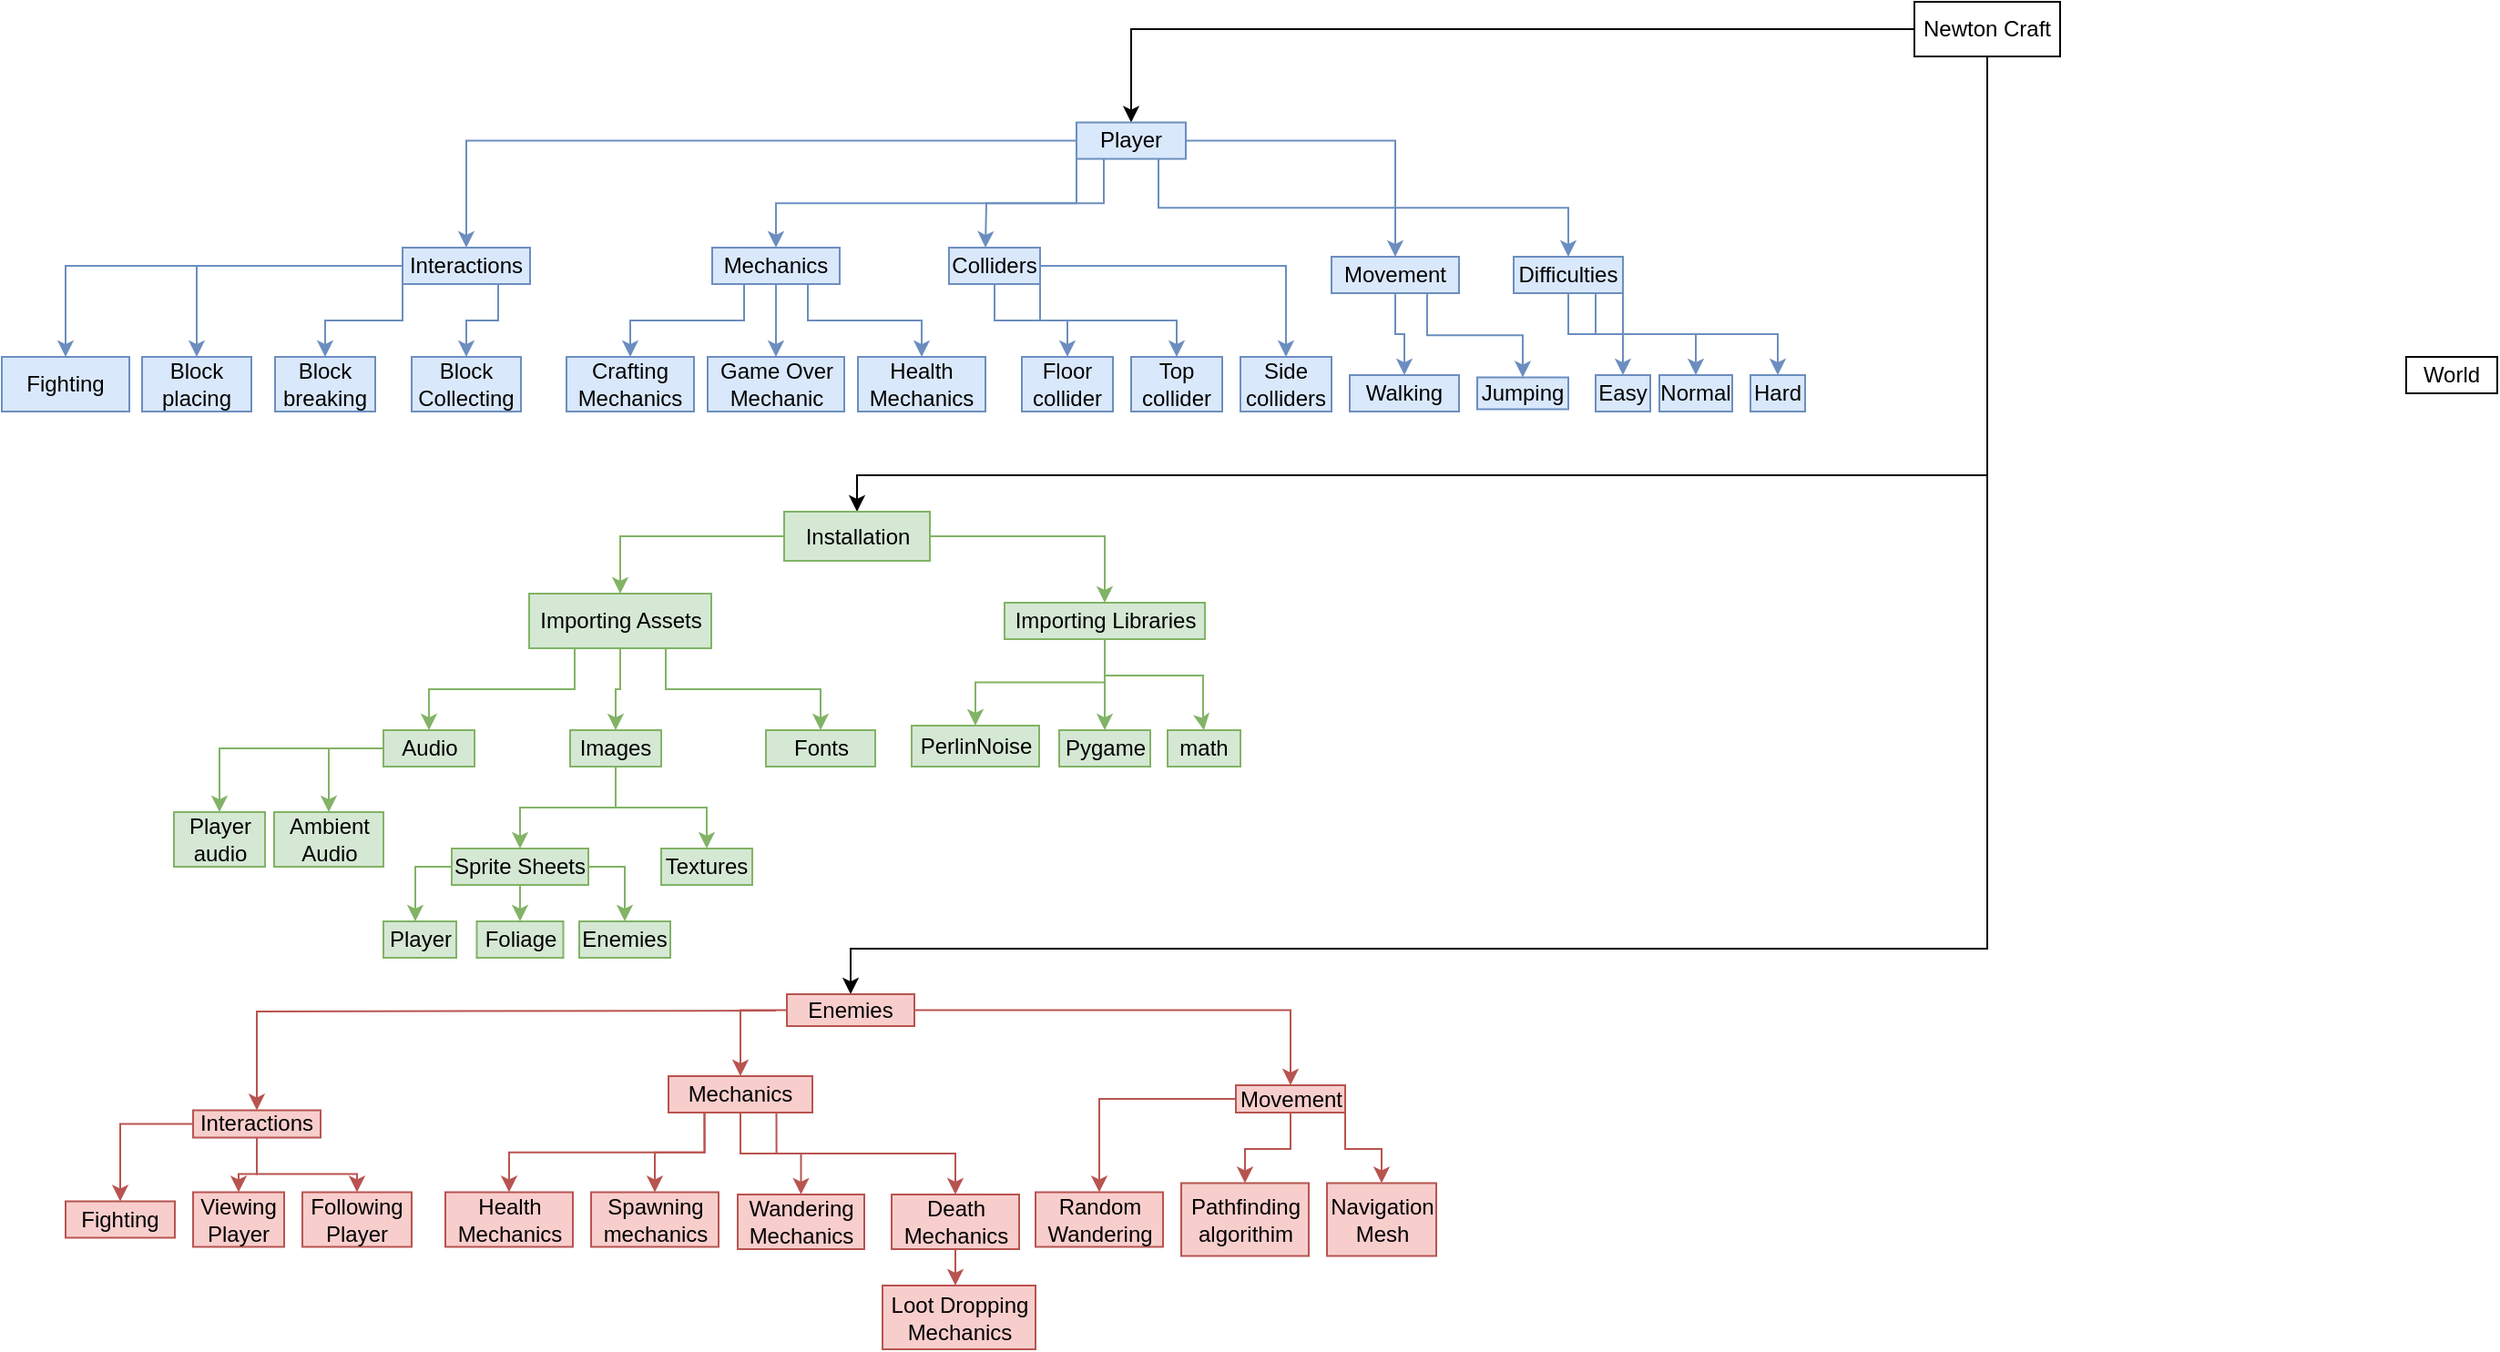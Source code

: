 <mxfile version="28.2.5">
  <diagram name="Page-1" id="I47E2zV6DNAUe3XzawRt">
    <mxGraphModel dx="1182" dy="655" grid="1" gridSize="10" guides="1" tooltips="1" connect="1" arrows="1" fold="1" page="1" pageScale="1" pageWidth="827" pageHeight="1169" math="0" shadow="0">
      <root>
        <mxCell id="0" />
        <mxCell id="1" parent="0" />
        <mxCell id="DdEJo0VTdAFbVvS8QbhD-1" style="edgeStyle=orthogonalEdgeStyle;rounded=0;orthogonalLoop=1;jettySize=auto;html=1;entryX=0.5;entryY=0;entryDx=0;entryDy=0;" edge="1" parent="1" source="DdEJo0VTdAFbVvS8QbhD-6" target="DdEJo0VTdAFbVvS8QbhD-11">
          <mxGeometry relative="1" as="geometry">
            <mxPoint x="1010" y="110" as="targetPoint" />
          </mxGeometry>
        </mxCell>
        <mxCell id="DdEJo0VTdAFbVvS8QbhD-117" style="edgeStyle=orthogonalEdgeStyle;rounded=0;orthogonalLoop=1;jettySize=auto;html=1;entryX=0.5;entryY=0;entryDx=0;entryDy=0;" edge="1" parent="1" source="DdEJo0VTdAFbVvS8QbhD-6" target="DdEJo0VTdAFbVvS8QbhD-15">
          <mxGeometry relative="1" as="geometry">
            <Array as="points">
              <mxPoint x="1130" y="300" />
              <mxPoint x="510" y="300" />
            </Array>
          </mxGeometry>
        </mxCell>
        <mxCell id="DdEJo0VTdAFbVvS8QbhD-118" style="edgeStyle=orthogonalEdgeStyle;rounded=0;orthogonalLoop=1;jettySize=auto;html=1;exitX=0.5;exitY=1;exitDx=0;exitDy=0;entryX=0.5;entryY=0;entryDx=0;entryDy=0;" edge="1" parent="1" source="DdEJo0VTdAFbVvS8QbhD-6" target="DdEJo0VTdAFbVvS8QbhD-12">
          <mxGeometry relative="1" as="geometry">
            <Array as="points">
              <mxPoint x="1130" y="560" />
              <mxPoint x="506" y="560" />
            </Array>
          </mxGeometry>
        </mxCell>
        <mxCell id="DdEJo0VTdAFbVvS8QbhD-6" value="Newton Craft" style="rounded=0;whiteSpace=wrap;html=1;" vertex="1" parent="1">
          <mxGeometry x="1090" y="40" width="80" height="30" as="geometry" />
        </mxCell>
        <mxCell id="DdEJo0VTdAFbVvS8QbhD-7" value="" style="edgeStyle=orthogonalEdgeStyle;rounded=0;orthogonalLoop=1;jettySize=auto;html=1;fillColor=#dae8fc;strokeColor=#6c8ebf;" edge="1" parent="1" source="DdEJo0VTdAFbVvS8QbhD-11" target="DdEJo0VTdAFbVvS8QbhD-18">
          <mxGeometry relative="1" as="geometry" />
        </mxCell>
        <mxCell id="DdEJo0VTdAFbVvS8QbhD-8" style="edgeStyle=orthogonalEdgeStyle;rounded=0;orthogonalLoop=1;jettySize=auto;html=1;exitX=0.25;exitY=1;exitDx=0;exitDy=0;fillColor=#dae8fc;strokeColor=#6c8ebf;" edge="1" parent="1" source="DdEJo0VTdAFbVvS8QbhD-11">
          <mxGeometry relative="1" as="geometry">
            <mxPoint x="580" y="175" as="targetPoint" />
          </mxGeometry>
        </mxCell>
        <mxCell id="DdEJo0VTdAFbVvS8QbhD-9" style="edgeStyle=orthogonalEdgeStyle;rounded=0;orthogonalLoop=1;jettySize=auto;html=1;exitX=0.75;exitY=1;exitDx=0;exitDy=0;fillColor=#dae8fc;strokeColor=#6c8ebf;" edge="1" parent="1" source="DdEJo0VTdAFbVvS8QbhD-11" target="DdEJo0VTdAFbVvS8QbhD-26">
          <mxGeometry relative="1" as="geometry">
            <mxPoint x="940" y="180" as="targetPoint" />
          </mxGeometry>
        </mxCell>
        <mxCell id="DdEJo0VTdAFbVvS8QbhD-10" style="edgeStyle=orthogonalEdgeStyle;rounded=0;orthogonalLoop=1;jettySize=auto;html=1;fillColor=#dae8fc;strokeColor=#6c8ebf;" edge="1" parent="1" source="DdEJo0VTdAFbVvS8QbhD-11" target="DdEJo0VTdAFbVvS8QbhD-39">
          <mxGeometry relative="1" as="geometry">
            <mxPoint x="290.0" y="165" as="targetPoint" />
          </mxGeometry>
        </mxCell>
        <mxCell id="DdEJo0VTdAFbVvS8QbhD-11" value="Player" style="rounded=0;whiteSpace=wrap;html=1;fillColor=#dae8fc;strokeColor=#6c8ebf;" vertex="1" parent="1">
          <mxGeometry x="630" y="106.25" width="60" height="20" as="geometry" />
        </mxCell>
        <mxCell id="DdEJo0VTdAFbVvS8QbhD-82" style="edgeStyle=orthogonalEdgeStyle;rounded=0;orthogonalLoop=1;jettySize=auto;html=1;fillColor=#f8cecc;strokeColor=#b85450;" edge="1" parent="1" target="DdEJo0VTdAFbVvS8QbhD-83">
          <mxGeometry relative="1" as="geometry">
            <mxPoint x="395.0" y="635" as="targetPoint" />
            <mxPoint x="465" y="594" as="sourcePoint" />
          </mxGeometry>
        </mxCell>
        <mxCell id="DdEJo0VTdAFbVvS8QbhD-84" style="edgeStyle=orthogonalEdgeStyle;rounded=0;orthogonalLoop=1;jettySize=auto;html=1;exitX=0;exitY=0.5;exitDx=0;exitDy=0;fillColor=#f8cecc;strokeColor=#b85450;" edge="1" parent="1" source="DdEJo0VTdAFbVvS8QbhD-12" target="DdEJo0VTdAFbVvS8QbhD-85">
          <mxGeometry relative="1" as="geometry">
            <mxPoint x="506" y="645" as="targetPoint" />
          </mxGeometry>
        </mxCell>
        <mxCell id="DdEJo0VTdAFbVvS8QbhD-88" style="edgeStyle=orthogonalEdgeStyle;rounded=0;orthogonalLoop=1;jettySize=auto;html=1;exitX=1;exitY=0.5;exitDx=0;exitDy=0;fillColor=#f8cecc;strokeColor=#b85450;" edge="1" parent="1" source="DdEJo0VTdAFbVvS8QbhD-12" target="DdEJo0VTdAFbVvS8QbhD-89">
          <mxGeometry relative="1" as="geometry">
            <mxPoint x="535" y="635" as="targetPoint" />
          </mxGeometry>
        </mxCell>
        <mxCell id="DdEJo0VTdAFbVvS8QbhD-12" value="Enemies" style="whiteSpace=wrap;html=1;rounded=0;fillColor=#f8cecc;strokeColor=#b85450;" vertex="1" parent="1">
          <mxGeometry x="471" y="585" width="70" height="17.5" as="geometry" />
        </mxCell>
        <mxCell id="DdEJo0VTdAFbVvS8QbhD-13" value="World" style="whiteSpace=wrap;html=1;rounded=0;" vertex="1" parent="1">
          <mxGeometry x="1360" y="235" width="50" height="20" as="geometry" />
        </mxCell>
        <mxCell id="DdEJo0VTdAFbVvS8QbhD-52" style="edgeStyle=orthogonalEdgeStyle;rounded=0;orthogonalLoop=1;jettySize=auto;html=1;fillColor=#d5e8d4;strokeColor=#82b366;" edge="1" parent="1" source="DdEJo0VTdAFbVvS8QbhD-15" target="DdEJo0VTdAFbVvS8QbhD-53">
          <mxGeometry relative="1" as="geometry">
            <mxPoint x="379.5" y="380" as="targetPoint" />
          </mxGeometry>
        </mxCell>
        <mxCell id="DdEJo0VTdAFbVvS8QbhD-74" style="edgeStyle=orthogonalEdgeStyle;rounded=0;orthogonalLoop=1;jettySize=auto;html=1;fillColor=#d5e8d4;strokeColor=#82b366;" edge="1" parent="1" source="DdEJo0VTdAFbVvS8QbhD-15" target="DdEJo0VTdAFbVvS8QbhD-75">
          <mxGeometry relative="1" as="geometry">
            <mxPoint x="669.5" y="370.0" as="targetPoint" />
          </mxGeometry>
        </mxCell>
        <mxCell id="DdEJo0VTdAFbVvS8QbhD-15" value="Installation" style="rounded=0;whiteSpace=wrap;html=1;fillColor=#d5e8d4;strokeColor=#82b366;" vertex="1" parent="1">
          <mxGeometry x="469.5" y="320" width="80" height="27" as="geometry" />
        </mxCell>
        <mxCell id="DdEJo0VTdAFbVvS8QbhD-16" style="edgeStyle=orthogonalEdgeStyle;rounded=0;orthogonalLoop=1;jettySize=auto;html=1;fillColor=#dae8fc;strokeColor=#6c8ebf;" edge="1" parent="1" source="DdEJo0VTdAFbVvS8QbhD-18" target="DdEJo0VTdAFbVvS8QbhD-47">
          <mxGeometry relative="1" as="geometry">
            <mxPoint x="830" y="240" as="targetPoint" />
          </mxGeometry>
        </mxCell>
        <mxCell id="DdEJo0VTdAFbVvS8QbhD-17" style="edgeStyle=orthogonalEdgeStyle;rounded=0;orthogonalLoop=1;jettySize=auto;html=1;exitX=0.75;exitY=1;exitDx=0;exitDy=0;fillColor=#dae8fc;strokeColor=#6c8ebf;" edge="1" parent="1" source="DdEJo0VTdAFbVvS8QbhD-18" target="DdEJo0VTdAFbVvS8QbhD-48">
          <mxGeometry relative="1" as="geometry">
            <mxPoint x="870" y="240" as="targetPoint" />
          </mxGeometry>
        </mxCell>
        <mxCell id="DdEJo0VTdAFbVvS8QbhD-18" value="Movement" style="whiteSpace=wrap;html=1;rounded=0;fillColor=#dae8fc;strokeColor=#6c8ebf;" vertex="1" parent="1">
          <mxGeometry x="770" y="180" width="70" height="20" as="geometry" />
        </mxCell>
        <mxCell id="DdEJo0VTdAFbVvS8QbhD-19" style="edgeStyle=orthogonalEdgeStyle;rounded=0;orthogonalLoop=1;jettySize=auto;html=1;fillColor=#dae8fc;strokeColor=#6c8ebf;" edge="1" parent="1" source="DdEJo0VTdAFbVvS8QbhD-22" target="DdEJo0VTdAFbVvS8QbhD-44">
          <mxGeometry relative="1" as="geometry">
            <mxPoint x="650" y="235" as="targetPoint" />
          </mxGeometry>
        </mxCell>
        <mxCell id="DdEJo0VTdAFbVvS8QbhD-20" style="edgeStyle=orthogonalEdgeStyle;rounded=0;orthogonalLoop=1;jettySize=auto;html=1;fillColor=#dae8fc;strokeColor=#6c8ebf;" edge="1" parent="1" source="DdEJo0VTdAFbVvS8QbhD-22" target="DdEJo0VTdAFbVvS8QbhD-45">
          <mxGeometry relative="1" as="geometry">
            <mxPoint x="680" y="235" as="targetPoint" />
          </mxGeometry>
        </mxCell>
        <mxCell id="DdEJo0VTdAFbVvS8QbhD-21" style="edgeStyle=orthogonalEdgeStyle;rounded=0;orthogonalLoop=1;jettySize=auto;html=1;exitX=1;exitY=1;exitDx=0;exitDy=0;fillColor=#dae8fc;strokeColor=#6c8ebf;" edge="1" parent="1" source="DdEJo0VTdAFbVvS8QbhD-22" target="DdEJo0VTdAFbVvS8QbhD-46">
          <mxGeometry relative="1" as="geometry">
            <mxPoint x="680" y="235" as="targetPoint" />
          </mxGeometry>
        </mxCell>
        <mxCell id="DdEJo0VTdAFbVvS8QbhD-22" value="Colliders" style="rounded=0;whiteSpace=wrap;html=1;fillColor=#dae8fc;strokeColor=#6c8ebf;" vertex="1" parent="1">
          <mxGeometry x="560" y="175" width="50" height="20" as="geometry" />
        </mxCell>
        <mxCell id="DdEJo0VTdAFbVvS8QbhD-23" style="edgeStyle=orthogonalEdgeStyle;rounded=0;orthogonalLoop=1;jettySize=auto;html=1;fillColor=#dae8fc;strokeColor=#6c8ebf;" edge="1" parent="1" source="DdEJo0VTdAFbVvS8QbhD-26" target="DdEJo0VTdAFbVvS8QbhD-49">
          <mxGeometry relative="1" as="geometry">
            <mxPoint x="930" y="240" as="targetPoint" />
          </mxGeometry>
        </mxCell>
        <mxCell id="DdEJo0VTdAFbVvS8QbhD-24" style="edgeStyle=orthogonalEdgeStyle;rounded=0;orthogonalLoop=1;jettySize=auto;html=1;exitX=0.75;exitY=1;exitDx=0;exitDy=0;fillColor=#dae8fc;strokeColor=#6c8ebf;" edge="1" parent="1" source="DdEJo0VTdAFbVvS8QbhD-26" target="DdEJo0VTdAFbVvS8QbhD-50">
          <mxGeometry relative="1" as="geometry">
            <mxPoint x="960" y="240" as="targetPoint" />
          </mxGeometry>
        </mxCell>
        <mxCell id="DdEJo0VTdAFbVvS8QbhD-25" style="edgeStyle=orthogonalEdgeStyle;rounded=0;orthogonalLoop=1;jettySize=auto;html=1;exitX=1;exitY=1;exitDx=0;exitDy=0;fillColor=#dae8fc;strokeColor=#6c8ebf;" edge="1" parent="1" source="DdEJo0VTdAFbVvS8QbhD-26" target="DdEJo0VTdAFbVvS8QbhD-51">
          <mxGeometry relative="1" as="geometry">
            <mxPoint x="1010" y="240" as="targetPoint" />
          </mxGeometry>
        </mxCell>
        <mxCell id="DdEJo0VTdAFbVvS8QbhD-26" value="Difficulties" style="rounded=0;whiteSpace=wrap;html=1;fillColor=#dae8fc;strokeColor=#6c8ebf;" vertex="1" parent="1">
          <mxGeometry x="870" y="180" width="60" height="20" as="geometry" />
        </mxCell>
        <mxCell id="DdEJo0VTdAFbVvS8QbhD-27" style="edgeStyle=orthogonalEdgeStyle;rounded=0;orthogonalLoop=1;jettySize=auto;html=1;exitX=0;exitY=1;exitDx=0;exitDy=0;entryX=0.5;entryY=0;entryDx=0;entryDy=0;fillColor=#dae8fc;strokeColor=#6c8ebf;" edge="1" parent="1" source="DdEJo0VTdAFbVvS8QbhD-11" target="DdEJo0VTdAFbVvS8QbhD-31">
          <mxGeometry relative="1" as="geometry">
            <mxPoint x="530" y="175" as="targetPoint" />
          </mxGeometry>
        </mxCell>
        <mxCell id="DdEJo0VTdAFbVvS8QbhD-28" value="" style="edgeStyle=orthogonalEdgeStyle;rounded=0;orthogonalLoop=1;jettySize=auto;html=1;fillColor=#dae8fc;strokeColor=#6c8ebf;" edge="1" parent="1" source="DdEJo0VTdAFbVvS8QbhD-31" target="DdEJo0VTdAFbVvS8QbhD-32">
          <mxGeometry relative="1" as="geometry" />
        </mxCell>
        <mxCell id="DdEJo0VTdAFbVvS8QbhD-29" style="edgeStyle=orthogonalEdgeStyle;rounded=0;orthogonalLoop=1;jettySize=auto;html=1;exitX=0.25;exitY=1;exitDx=0;exitDy=0;fillColor=#dae8fc;strokeColor=#6c8ebf;" edge="1" parent="1" source="DdEJo0VTdAFbVvS8QbhD-31" target="DdEJo0VTdAFbVvS8QbhD-33">
          <mxGeometry relative="1" as="geometry">
            <mxPoint x="450.0" y="235" as="targetPoint" />
          </mxGeometry>
        </mxCell>
        <mxCell id="DdEJo0VTdAFbVvS8QbhD-30" style="edgeStyle=orthogonalEdgeStyle;rounded=0;orthogonalLoop=1;jettySize=auto;html=1;exitX=0.75;exitY=1;exitDx=0;exitDy=0;entryX=0.5;entryY=0;entryDx=0;entryDy=0;fillColor=#dae8fc;strokeColor=#6c8ebf;" edge="1" parent="1" source="DdEJo0VTdAFbVvS8QbhD-31" target="DdEJo0VTdAFbVvS8QbhD-34">
          <mxGeometry relative="1" as="geometry">
            <mxPoint x="580.0" y="235" as="targetPoint" />
          </mxGeometry>
        </mxCell>
        <mxCell id="DdEJo0VTdAFbVvS8QbhD-31" value="Mechanics" style="rounded=0;whiteSpace=wrap;html=1;fillColor=#dae8fc;strokeColor=#6c8ebf;" vertex="1" parent="1">
          <mxGeometry x="430" y="175" width="70" height="20" as="geometry" />
        </mxCell>
        <mxCell id="DdEJo0VTdAFbVvS8QbhD-32" value="Game Over Mechanic" style="whiteSpace=wrap;html=1;rounded=0;fillColor=#dae8fc;strokeColor=#6c8ebf;" vertex="1" parent="1">
          <mxGeometry x="427.5" y="235" width="75" height="30" as="geometry" />
        </mxCell>
        <mxCell id="DdEJo0VTdAFbVvS8QbhD-33" value="Crafting Mechanics" style="rounded=0;whiteSpace=wrap;html=1;fillColor=#dae8fc;strokeColor=#6c8ebf;" vertex="1" parent="1">
          <mxGeometry x="350" y="235" width="70" height="30" as="geometry" />
        </mxCell>
        <mxCell id="DdEJo0VTdAFbVvS8QbhD-34" value="Health Mechanics" style="rounded=0;whiteSpace=wrap;html=1;fillColor=#dae8fc;strokeColor=#6c8ebf;" vertex="1" parent="1">
          <mxGeometry x="510" y="235" width="70" height="30" as="geometry" />
        </mxCell>
        <mxCell id="DdEJo0VTdAFbVvS8QbhD-35" style="edgeStyle=orthogonalEdgeStyle;rounded=0;orthogonalLoop=1;jettySize=auto;html=1;exitX=0;exitY=1;exitDx=0;exitDy=0;fillColor=#dae8fc;strokeColor=#6c8ebf;" edge="1" parent="1" source="DdEJo0VTdAFbVvS8QbhD-39" target="DdEJo0VTdAFbVvS8QbhD-40">
          <mxGeometry relative="1" as="geometry">
            <mxPoint x="295.0" y="200" as="targetPoint" />
          </mxGeometry>
        </mxCell>
        <mxCell id="DdEJo0VTdAFbVvS8QbhD-36" style="edgeStyle=orthogonalEdgeStyle;rounded=0;orthogonalLoop=1;jettySize=auto;html=1;exitX=0;exitY=0.5;exitDx=0;exitDy=0;fillColor=#dae8fc;strokeColor=#6c8ebf;" edge="1" parent="1" source="DdEJo0VTdAFbVvS8QbhD-39" target="DdEJo0VTdAFbVvS8QbhD-41">
          <mxGeometry relative="1" as="geometry">
            <mxPoint x="250.0" y="205" as="targetPoint" />
          </mxGeometry>
        </mxCell>
        <mxCell id="DdEJo0VTdAFbVvS8QbhD-37" style="edgeStyle=orthogonalEdgeStyle;rounded=0;orthogonalLoop=1;jettySize=auto;html=1;exitX=0.75;exitY=1;exitDx=0;exitDy=0;fillColor=#dae8fc;strokeColor=#6c8ebf;" edge="1" parent="1" source="DdEJo0VTdAFbVvS8QbhD-39" target="DdEJo0VTdAFbVvS8QbhD-42">
          <mxGeometry relative="1" as="geometry">
            <mxPoint x="380.0" y="195" as="targetPoint" />
          </mxGeometry>
        </mxCell>
        <mxCell id="DdEJo0VTdAFbVvS8QbhD-38" style="edgeStyle=orthogonalEdgeStyle;rounded=0;orthogonalLoop=1;jettySize=auto;html=1;fillColor=#dae8fc;strokeColor=#6c8ebf;" edge="1" parent="1" source="DdEJo0VTdAFbVvS8QbhD-39" target="DdEJo0VTdAFbVvS8QbhD-43">
          <mxGeometry relative="1" as="geometry">
            <mxPoint x="70" y="235" as="targetPoint" />
          </mxGeometry>
        </mxCell>
        <mxCell id="DdEJo0VTdAFbVvS8QbhD-39" value="Interactions" style="rounded=0;whiteSpace=wrap;html=1;fillColor=#dae8fc;strokeColor=#6c8ebf;" vertex="1" parent="1">
          <mxGeometry x="260" y="175" width="70" height="20" as="geometry" />
        </mxCell>
        <mxCell id="DdEJo0VTdAFbVvS8QbhD-40" value="Block breaking" style="rounded=0;whiteSpace=wrap;html=1;fillColor=#dae8fc;strokeColor=#6c8ebf;" vertex="1" parent="1">
          <mxGeometry x="190" y="235" width="55" height="30" as="geometry" />
        </mxCell>
        <mxCell id="DdEJo0VTdAFbVvS8QbhD-41" value="Block placing" style="rounded=0;whiteSpace=wrap;html=1;fillColor=#dae8fc;strokeColor=#6c8ebf;" vertex="1" parent="1">
          <mxGeometry x="117" y="235" width="60" height="30" as="geometry" />
        </mxCell>
        <mxCell id="DdEJo0VTdAFbVvS8QbhD-42" value="Block Collecting" style="rounded=0;whiteSpace=wrap;html=1;fillColor=#dae8fc;strokeColor=#6c8ebf;" vertex="1" parent="1">
          <mxGeometry x="265" y="235" width="60" height="30" as="geometry" />
        </mxCell>
        <mxCell id="DdEJo0VTdAFbVvS8QbhD-43" value="Fighting" style="rounded=0;whiteSpace=wrap;html=1;fillColor=#dae8fc;strokeColor=#6c8ebf;" vertex="1" parent="1">
          <mxGeometry x="40" y="235" width="70" height="30" as="geometry" />
        </mxCell>
        <mxCell id="DdEJo0VTdAFbVvS8QbhD-44" value="Floor collider" style="rounded=0;whiteSpace=wrap;html=1;fillColor=#dae8fc;strokeColor=#6c8ebf;" vertex="1" parent="1">
          <mxGeometry x="600" y="235" width="50" height="30" as="geometry" />
        </mxCell>
        <mxCell id="DdEJo0VTdAFbVvS8QbhD-45" value="Side colliders" style="rounded=0;whiteSpace=wrap;html=1;fillColor=#dae8fc;strokeColor=#6c8ebf;" vertex="1" parent="1">
          <mxGeometry x="720" y="235" width="50" height="30" as="geometry" />
        </mxCell>
        <mxCell id="DdEJo0VTdAFbVvS8QbhD-46" value="Top collider" style="rounded=0;whiteSpace=wrap;html=1;fillColor=#dae8fc;strokeColor=#6c8ebf;" vertex="1" parent="1">
          <mxGeometry x="660" y="235" width="50" height="30" as="geometry" />
        </mxCell>
        <mxCell id="DdEJo0VTdAFbVvS8QbhD-47" value="Walking" style="rounded=0;whiteSpace=wrap;html=1;fillColor=#dae8fc;strokeColor=#6c8ebf;" vertex="1" parent="1">
          <mxGeometry x="780" y="245" width="60" height="20" as="geometry" />
        </mxCell>
        <mxCell id="DdEJo0VTdAFbVvS8QbhD-48" value="Jumping" style="rounded=0;whiteSpace=wrap;html=1;fillColor=#dae8fc;strokeColor=#6c8ebf;" vertex="1" parent="1">
          <mxGeometry x="850" y="246.25" width="50" height="17.5" as="geometry" />
        </mxCell>
        <mxCell id="DdEJo0VTdAFbVvS8QbhD-49" value="Easy" style="rounded=0;whiteSpace=wrap;html=1;fillColor=#dae8fc;strokeColor=#6c8ebf;" vertex="1" parent="1">
          <mxGeometry x="915" y="245" width="30" height="20" as="geometry" />
        </mxCell>
        <mxCell id="DdEJo0VTdAFbVvS8QbhD-50" value="Normal" style="rounded=0;whiteSpace=wrap;html=1;fillColor=#dae8fc;strokeColor=#6c8ebf;" vertex="1" parent="1">
          <mxGeometry x="950" y="245" width="40" height="20" as="geometry" />
        </mxCell>
        <mxCell id="DdEJo0VTdAFbVvS8QbhD-51" value="Hard" style="rounded=0;whiteSpace=wrap;html=1;fillColor=#dae8fc;strokeColor=#6c8ebf;" vertex="1" parent="1">
          <mxGeometry x="1000" y="245" width="30" height="20" as="geometry" />
        </mxCell>
        <mxCell id="DdEJo0VTdAFbVvS8QbhD-54" style="edgeStyle=orthogonalEdgeStyle;rounded=0;orthogonalLoop=1;jettySize=auto;html=1;exitX=0.25;exitY=1;exitDx=0;exitDy=0;fillColor=#d5e8d4;strokeColor=#82b366;" edge="1" parent="1" source="DdEJo0VTdAFbVvS8QbhD-53" target="DdEJo0VTdAFbVvS8QbhD-55">
          <mxGeometry relative="1" as="geometry">
            <mxPoint x="309.5" y="440" as="targetPoint" />
          </mxGeometry>
        </mxCell>
        <mxCell id="DdEJo0VTdAFbVvS8QbhD-56" style="edgeStyle=orthogonalEdgeStyle;rounded=0;orthogonalLoop=1;jettySize=auto;html=1;fillColor=#d5e8d4;strokeColor=#82b366;" edge="1" parent="1" source="DdEJo0VTdAFbVvS8QbhD-53" target="DdEJo0VTdAFbVvS8QbhD-57">
          <mxGeometry relative="1" as="geometry">
            <mxPoint x="379.5" y="420" as="targetPoint" />
          </mxGeometry>
        </mxCell>
        <mxCell id="DdEJo0VTdAFbVvS8QbhD-58" style="edgeStyle=orthogonalEdgeStyle;rounded=0;orthogonalLoop=1;jettySize=auto;html=1;exitX=0.75;exitY=1;exitDx=0;exitDy=0;fillColor=#d5e8d4;strokeColor=#82b366;" edge="1" parent="1" source="DdEJo0VTdAFbVvS8QbhD-53" target="DdEJo0VTdAFbVvS8QbhD-59">
          <mxGeometry relative="1" as="geometry">
            <mxPoint x="409.5" y="430" as="targetPoint" />
          </mxGeometry>
        </mxCell>
        <mxCell id="DdEJo0VTdAFbVvS8QbhD-53" value="Importing Assets" style="rounded=0;whiteSpace=wrap;html=1;fillColor=#d5e8d4;strokeColor=#82b366;" vertex="1" parent="1">
          <mxGeometry x="329.5" y="365" width="100" height="30" as="geometry" />
        </mxCell>
        <mxCell id="DdEJo0VTdAFbVvS8QbhD-70" style="edgeStyle=orthogonalEdgeStyle;rounded=0;orthogonalLoop=1;jettySize=auto;html=1;fillColor=#d5e8d4;strokeColor=#82b366;" edge="1" parent="1" source="DdEJo0VTdAFbVvS8QbhD-55" target="DdEJo0VTdAFbVvS8QbhD-71">
          <mxGeometry relative="1" as="geometry">
            <mxPoint x="189.5" y="510" as="targetPoint" />
          </mxGeometry>
        </mxCell>
        <mxCell id="DdEJo0VTdAFbVvS8QbhD-72" style="edgeStyle=orthogonalEdgeStyle;rounded=0;orthogonalLoop=1;jettySize=auto;html=1;exitX=0;exitY=0.5;exitDx=0;exitDy=0;fillColor=#d5e8d4;strokeColor=#82b366;" edge="1" parent="1" source="DdEJo0VTdAFbVvS8QbhD-55" target="DdEJo0VTdAFbVvS8QbhD-73">
          <mxGeometry relative="1" as="geometry">
            <mxPoint x="209.5" y="480" as="targetPoint" />
          </mxGeometry>
        </mxCell>
        <mxCell id="DdEJo0VTdAFbVvS8QbhD-55" value="Audio" style="rounded=0;whiteSpace=wrap;html=1;fillColor=#d5e8d4;strokeColor=#82b366;" vertex="1" parent="1">
          <mxGeometry x="249.5" y="440" width="50" height="20" as="geometry" />
        </mxCell>
        <mxCell id="DdEJo0VTdAFbVvS8QbhD-60" style="edgeStyle=orthogonalEdgeStyle;rounded=0;orthogonalLoop=1;jettySize=auto;html=1;fillColor=#d5e8d4;strokeColor=#82b366;" edge="1" parent="1" source="DdEJo0VTdAFbVvS8QbhD-57" target="DdEJo0VTdAFbVvS8QbhD-61">
          <mxGeometry relative="1" as="geometry">
            <mxPoint x="357" y="495" as="targetPoint" />
          </mxGeometry>
        </mxCell>
        <mxCell id="DdEJo0VTdAFbVvS8QbhD-62" style="edgeStyle=orthogonalEdgeStyle;rounded=0;orthogonalLoop=1;jettySize=auto;html=1;fillColor=#d5e8d4;strokeColor=#82b366;" edge="1" parent="1" source="DdEJo0VTdAFbVvS8QbhD-57" target="DdEJo0VTdAFbVvS8QbhD-63">
          <mxGeometry relative="1" as="geometry">
            <mxPoint x="427" y="495" as="targetPoint" />
          </mxGeometry>
        </mxCell>
        <mxCell id="DdEJo0VTdAFbVvS8QbhD-57" value="Images" style="rounded=0;whiteSpace=wrap;html=1;fillColor=#d5e8d4;strokeColor=#82b366;" vertex="1" parent="1">
          <mxGeometry x="352" y="440" width="50" height="20" as="geometry" />
        </mxCell>
        <mxCell id="DdEJo0VTdAFbVvS8QbhD-59" value="Fonts" style="rounded=0;whiteSpace=wrap;html=1;fillColor=#d5e8d4;strokeColor=#82b366;" vertex="1" parent="1">
          <mxGeometry x="459.5" y="440" width="60" height="20" as="geometry" />
        </mxCell>
        <mxCell id="DdEJo0VTdAFbVvS8QbhD-64" style="edgeStyle=orthogonalEdgeStyle;rounded=0;orthogonalLoop=1;jettySize=auto;html=1;exitX=0;exitY=0.5;exitDx=0;exitDy=0;fillColor=#d5e8d4;strokeColor=#82b366;" edge="1" parent="1" source="DdEJo0VTdAFbVvS8QbhD-61">
          <mxGeometry relative="1" as="geometry">
            <mxPoint x="267" y="545" as="targetPoint" />
          </mxGeometry>
        </mxCell>
        <mxCell id="DdEJo0VTdAFbVvS8QbhD-65" style="edgeStyle=orthogonalEdgeStyle;rounded=0;orthogonalLoop=1;jettySize=auto;html=1;exitX=1;exitY=0.5;exitDx=0;exitDy=0;fillColor=#d5e8d4;strokeColor=#82b366;" edge="1" parent="1" source="DdEJo0VTdAFbVvS8QbhD-61" target="DdEJo0VTdAFbVvS8QbhD-67">
          <mxGeometry relative="1" as="geometry">
            <mxPoint x="372" y="555" as="targetPoint" />
          </mxGeometry>
        </mxCell>
        <mxCell id="DdEJo0VTdAFbVvS8QbhD-68" style="edgeStyle=orthogonalEdgeStyle;rounded=0;orthogonalLoop=1;jettySize=auto;html=1;fillColor=#d5e8d4;strokeColor=#82b366;" edge="1" parent="1" source="DdEJo0VTdAFbVvS8QbhD-61" target="DdEJo0VTdAFbVvS8QbhD-69">
          <mxGeometry relative="1" as="geometry">
            <mxPoint x="324.5" y="585" as="targetPoint" />
          </mxGeometry>
        </mxCell>
        <mxCell id="DdEJo0VTdAFbVvS8QbhD-61" value="Sprite Sheets" style="rounded=0;whiteSpace=wrap;html=1;fillColor=#d5e8d4;strokeColor=#82b366;" vertex="1" parent="1">
          <mxGeometry x="287" y="505" width="75" height="20" as="geometry" />
        </mxCell>
        <mxCell id="DdEJo0VTdAFbVvS8QbhD-63" value="Textures" style="rounded=0;whiteSpace=wrap;html=1;fillColor=#d5e8d4;strokeColor=#82b366;" vertex="1" parent="1">
          <mxGeometry x="402" y="505" width="50" height="20" as="geometry" />
        </mxCell>
        <mxCell id="DdEJo0VTdAFbVvS8QbhD-66" value="Player" style="rounded=0;whiteSpace=wrap;html=1;fillColor=#d5e8d4;strokeColor=#82b366;" vertex="1" parent="1">
          <mxGeometry x="249.5" y="545" width="40" height="20" as="geometry" />
        </mxCell>
        <mxCell id="DdEJo0VTdAFbVvS8QbhD-67" value="Enemies" style="rounded=0;whiteSpace=wrap;html=1;fillColor=#d5e8d4;strokeColor=#82b366;" vertex="1" parent="1">
          <mxGeometry x="357" y="545" width="50" height="20" as="geometry" />
        </mxCell>
        <mxCell id="DdEJo0VTdAFbVvS8QbhD-69" value="Foliage" style="rounded=0;whiteSpace=wrap;html=1;fillColor=#d5e8d4;strokeColor=#82b366;" vertex="1" parent="1">
          <mxGeometry x="300.75" y="545" width="47.5" height="20" as="geometry" />
        </mxCell>
        <mxCell id="DdEJo0VTdAFbVvS8QbhD-71" value="Player audio" style="rounded=0;whiteSpace=wrap;html=1;fillColor=#d5e8d4;strokeColor=#82b366;" vertex="1" parent="1">
          <mxGeometry x="134.5" y="485" width="50" height="30" as="geometry" />
        </mxCell>
        <mxCell id="DdEJo0VTdAFbVvS8QbhD-73" value="Ambient Audio" style="rounded=0;whiteSpace=wrap;html=1;fillColor=#d5e8d4;strokeColor=#82b366;" vertex="1" parent="1">
          <mxGeometry x="189.5" y="485" width="60" height="30" as="geometry" />
        </mxCell>
        <mxCell id="DdEJo0VTdAFbVvS8QbhD-76" style="edgeStyle=orthogonalEdgeStyle;rounded=0;orthogonalLoop=1;jettySize=auto;html=1;fillColor=#d5e8d4;strokeColor=#82b366;" edge="1" parent="1" source="DdEJo0VTdAFbVvS8QbhD-75" target="DdEJo0VTdAFbVvS8QbhD-77">
          <mxGeometry relative="1" as="geometry">
            <mxPoint x="589.5" y="420.0" as="targetPoint" />
          </mxGeometry>
        </mxCell>
        <mxCell id="DdEJo0VTdAFbVvS8QbhD-78" style="edgeStyle=orthogonalEdgeStyle;rounded=0;orthogonalLoop=1;jettySize=auto;html=1;exitX=0.5;exitY=1;exitDx=0;exitDy=0;fillColor=#d5e8d4;strokeColor=#82b366;" edge="1" parent="1" source="DdEJo0VTdAFbVvS8QbhD-75" target="DdEJo0VTdAFbVvS8QbhD-79">
          <mxGeometry relative="1" as="geometry">
            <mxPoint x="589.5" y="440" as="targetPoint" />
          </mxGeometry>
        </mxCell>
        <mxCell id="DdEJo0VTdAFbVvS8QbhD-80" style="edgeStyle=orthogonalEdgeStyle;rounded=0;orthogonalLoop=1;jettySize=auto;html=1;entryX=0.5;entryY=0;entryDx=0;entryDy=0;fillColor=#d5e8d4;strokeColor=#82b366;" edge="1" parent="1" source="DdEJo0VTdAFbVvS8QbhD-75" target="DdEJo0VTdAFbVvS8QbhD-81">
          <mxGeometry relative="1" as="geometry">
            <mxPoint x="699.5" y="430.0" as="targetPoint" />
            <Array as="points">
              <mxPoint x="645.5" y="410" />
              <mxPoint x="699.5" y="410" />
              <mxPoint x="699.5" y="437" />
              <mxPoint x="700.5" y="437" />
            </Array>
          </mxGeometry>
        </mxCell>
        <mxCell id="DdEJo0VTdAFbVvS8QbhD-75" value="Importing Libraries" style="rounded=0;whiteSpace=wrap;html=1;fillColor=#d5e8d4;strokeColor=#82b366;" vertex="1" parent="1">
          <mxGeometry x="590.5" y="370" width="110" height="20" as="geometry" />
        </mxCell>
        <mxCell id="DdEJo0VTdAFbVvS8QbhD-77" value="Pygame" style="rounded=0;whiteSpace=wrap;html=1;fillColor=#d5e8d4;strokeColor=#82b366;" vertex="1" parent="1">
          <mxGeometry x="620.5" y="440" width="50" height="20" as="geometry" />
        </mxCell>
        <mxCell id="DdEJo0VTdAFbVvS8QbhD-79" value="PerlinNoise" style="rounded=0;whiteSpace=wrap;html=1;fillColor=#d5e8d4;strokeColor=#82b366;" vertex="1" parent="1">
          <mxGeometry x="539.5" y="437.5" width="70" height="22.5" as="geometry" />
        </mxCell>
        <mxCell id="DdEJo0VTdAFbVvS8QbhD-81" value="math" style="rounded=0;whiteSpace=wrap;html=1;fillColor=#d5e8d4;strokeColor=#82b366;" vertex="1" parent="1">
          <mxGeometry x="680" y="440" width="40" height="20" as="geometry" />
        </mxCell>
        <mxCell id="DdEJo0VTdAFbVvS8QbhD-105" style="edgeStyle=orthogonalEdgeStyle;rounded=0;orthogonalLoop=1;jettySize=auto;html=1;fillColor=#f8cecc;strokeColor=#b85450;" edge="1" parent="1" source="DdEJo0VTdAFbVvS8QbhD-83" target="DdEJo0VTdAFbVvS8QbhD-106">
          <mxGeometry relative="1" as="geometry">
            <mxPoint x="145" y="733.75" as="targetPoint" />
          </mxGeometry>
        </mxCell>
        <mxCell id="DdEJo0VTdAFbVvS8QbhD-107" style="edgeStyle=orthogonalEdgeStyle;rounded=0;orthogonalLoop=1;jettySize=auto;html=1;fillColor=#f8cecc;strokeColor=#b85450;" edge="1" parent="1" source="DdEJo0VTdAFbVvS8QbhD-83" target="DdEJo0VTdAFbVvS8QbhD-108">
          <mxGeometry relative="1" as="geometry">
            <mxPoint x="155" y="693.75" as="targetPoint" />
          </mxGeometry>
        </mxCell>
        <mxCell id="DdEJo0VTdAFbVvS8QbhD-109" style="edgeStyle=orthogonalEdgeStyle;rounded=0;orthogonalLoop=1;jettySize=auto;html=1;fillColor=#f8cecc;strokeColor=#b85450;" edge="1" parent="1" source="DdEJo0VTdAFbVvS8QbhD-83" target="DdEJo0VTdAFbVvS8QbhD-110">
          <mxGeometry relative="1" as="geometry">
            <mxPoint x="235" y="693.75" as="targetPoint" />
          </mxGeometry>
        </mxCell>
        <mxCell id="DdEJo0VTdAFbVvS8QbhD-83" value="Interactions" style="rounded=0;whiteSpace=wrap;html=1;fillColor=#f8cecc;strokeColor=#b85450;" vertex="1" parent="1">
          <mxGeometry x="145" y="648.75" width="70" height="15" as="geometry" />
        </mxCell>
        <mxCell id="DdEJo0VTdAFbVvS8QbhD-92" style="edgeStyle=orthogonalEdgeStyle;rounded=0;orthogonalLoop=1;jettySize=auto;html=1;exitX=0.25;exitY=1;exitDx=0;exitDy=0;fillColor=#f8cecc;strokeColor=#b85450;" edge="1" parent="1" source="DdEJo0VTdAFbVvS8QbhD-85" target="DdEJo0VTdAFbVvS8QbhD-93">
          <mxGeometry relative="1" as="geometry">
            <mxPoint x="385" y="695" as="targetPoint" />
          </mxGeometry>
        </mxCell>
        <mxCell id="DdEJo0VTdAFbVvS8QbhD-94" style="edgeStyle=orthogonalEdgeStyle;rounded=0;orthogonalLoop=1;jettySize=auto;html=1;fillColor=#f8cecc;strokeColor=#b85450;" edge="1" parent="1" source="DdEJo0VTdAFbVvS8QbhD-85" target="DdEJo0VTdAFbVvS8QbhD-95">
          <mxGeometry relative="1" as="geometry">
            <mxPoint x="445.5" y="695" as="targetPoint" />
          </mxGeometry>
        </mxCell>
        <mxCell id="DdEJo0VTdAFbVvS8QbhD-98" style="edgeStyle=orthogonalEdgeStyle;rounded=0;orthogonalLoop=1;jettySize=auto;html=1;exitX=0.25;exitY=1;exitDx=0;exitDy=0;fillColor=#f8cecc;strokeColor=#b85450;" edge="1" parent="1" source="DdEJo0VTdAFbVvS8QbhD-85" target="DdEJo0VTdAFbVvS8QbhD-99">
          <mxGeometry relative="1" as="geometry">
            <mxPoint x="305" y="695" as="targetPoint" />
            <mxPoint x="405" y="645" as="sourcePoint" />
          </mxGeometry>
        </mxCell>
        <mxCell id="DdEJo0VTdAFbVvS8QbhD-100" style="edgeStyle=orthogonalEdgeStyle;rounded=0;orthogonalLoop=1;jettySize=auto;html=1;exitX=0.75;exitY=1;exitDx=0;exitDy=0;fillColor=#f8cecc;strokeColor=#b85450;" edge="1" parent="1" source="DdEJo0VTdAFbVvS8QbhD-85" target="DdEJo0VTdAFbVvS8QbhD-101">
          <mxGeometry relative="1" as="geometry">
            <mxPoint x="615" y="695" as="targetPoint" />
          </mxGeometry>
        </mxCell>
        <mxCell id="DdEJo0VTdAFbVvS8QbhD-85" value="Mechanics" style="rounded=0;whiteSpace=wrap;html=1;fillColor=#f8cecc;strokeColor=#b85450;" vertex="1" parent="1">
          <mxGeometry x="406" y="630" width="79" height="20" as="geometry" />
        </mxCell>
        <mxCell id="DdEJo0VTdAFbVvS8QbhD-111" style="edgeStyle=orthogonalEdgeStyle;rounded=0;orthogonalLoop=1;jettySize=auto;html=1;exitX=1;exitY=1;exitDx=0;exitDy=0;fillColor=#f8cecc;strokeColor=#b85450;" edge="1" parent="1" source="DdEJo0VTdAFbVvS8QbhD-89" target="DdEJo0VTdAFbVvS8QbhD-112">
          <mxGeometry relative="1" as="geometry">
            <mxPoint x="797.5" y="690" as="targetPoint" />
          </mxGeometry>
        </mxCell>
        <mxCell id="DdEJo0VTdAFbVvS8QbhD-113" style="edgeStyle=orthogonalEdgeStyle;rounded=0;orthogonalLoop=1;jettySize=auto;html=1;fillColor=#f8cecc;strokeColor=#b85450;" edge="1" parent="1" source="DdEJo0VTdAFbVvS8QbhD-89" target="DdEJo0VTdAFbVvS8QbhD-114">
          <mxGeometry relative="1" as="geometry">
            <mxPoint x="747.5" y="690" as="targetPoint" />
          </mxGeometry>
        </mxCell>
        <mxCell id="DdEJo0VTdAFbVvS8QbhD-115" style="edgeStyle=orthogonalEdgeStyle;rounded=0;orthogonalLoop=1;jettySize=auto;html=1;fillColor=#f8cecc;strokeColor=#b85450;" edge="1" parent="1" source="DdEJo0VTdAFbVvS8QbhD-89" target="DdEJo0VTdAFbVvS8QbhD-116">
          <mxGeometry relative="1" as="geometry">
            <mxPoint x="657.5" y="690" as="targetPoint" />
          </mxGeometry>
        </mxCell>
        <mxCell id="DdEJo0VTdAFbVvS8QbhD-89" value="Movement" style="rounded=0;whiteSpace=wrap;html=1;fillColor=#f8cecc;strokeColor=#b85450;" vertex="1" parent="1">
          <mxGeometry x="717.5" y="635" width="60" height="15" as="geometry" />
        </mxCell>
        <mxCell id="DdEJo0VTdAFbVvS8QbhD-93" value="Spawning mechanics" style="rounded=0;whiteSpace=wrap;html=1;fillColor=#f8cecc;strokeColor=#b85450;" vertex="1" parent="1">
          <mxGeometry x="363.5" y="693.75" width="70" height="30" as="geometry" />
        </mxCell>
        <mxCell id="DdEJo0VTdAFbVvS8QbhD-95" value="Wandering Mechanics" style="rounded=0;whiteSpace=wrap;html=1;fillColor=#f8cecc;strokeColor=#b85450;" vertex="1" parent="1">
          <mxGeometry x="444" y="695" width="69.5" height="30" as="geometry" />
        </mxCell>
        <mxCell id="DdEJo0VTdAFbVvS8QbhD-99" value="Health Mechanics" style="rounded=0;whiteSpace=wrap;html=1;fillColor=#f8cecc;strokeColor=#b85450;" vertex="1" parent="1">
          <mxGeometry x="283.5" y="693.75" width="70" height="30" as="geometry" />
        </mxCell>
        <mxCell id="DdEJo0VTdAFbVvS8QbhD-102" style="edgeStyle=orthogonalEdgeStyle;rounded=0;orthogonalLoop=1;jettySize=auto;html=1;fillColor=#f8cecc;strokeColor=#b85450;" edge="1" parent="1" source="DdEJo0VTdAFbVvS8QbhD-101" target="DdEJo0VTdAFbVvS8QbhD-103">
          <mxGeometry relative="1" as="geometry">
            <mxPoint x="538.5" y="775" as="targetPoint" />
            <Array as="points">
              <mxPoint x="563.5" y="725" />
              <mxPoint x="563.5" y="725" />
            </Array>
          </mxGeometry>
        </mxCell>
        <mxCell id="DdEJo0VTdAFbVvS8QbhD-101" value="Death Mechanics" style="rounded=0;whiteSpace=wrap;html=1;fillColor=#f8cecc;strokeColor=#b85450;" vertex="1" parent="1">
          <mxGeometry x="528.5" y="695" width="70" height="30" as="geometry" />
        </mxCell>
        <mxCell id="DdEJo0VTdAFbVvS8QbhD-103" value="Loot Dropping Mechanics" style="rounded=0;whiteSpace=wrap;html=1;fillColor=#f8cecc;strokeColor=#b85450;" vertex="1" parent="1">
          <mxGeometry x="523.5" y="745" width="84" height="35" as="geometry" />
        </mxCell>
        <mxCell id="DdEJo0VTdAFbVvS8QbhD-106" value="Fighting" style="rounded=0;whiteSpace=wrap;html=1;fillColor=#f8cecc;strokeColor=#b85450;" vertex="1" parent="1">
          <mxGeometry x="75" y="698.75" width="60" height="20" as="geometry" />
        </mxCell>
        <mxCell id="DdEJo0VTdAFbVvS8QbhD-108" value="Viewing Player" style="rounded=0;whiteSpace=wrap;html=1;fillColor=#f8cecc;strokeColor=#b85450;" vertex="1" parent="1">
          <mxGeometry x="145" y="693.75" width="50" height="30" as="geometry" />
        </mxCell>
        <mxCell id="DdEJo0VTdAFbVvS8QbhD-110" value="Following Player" style="rounded=0;whiteSpace=wrap;html=1;fillColor=#f8cecc;strokeColor=#b85450;" vertex="1" parent="1">
          <mxGeometry x="205" y="693.75" width="60" height="30" as="geometry" />
        </mxCell>
        <mxCell id="DdEJo0VTdAFbVvS8QbhD-112" value="Navigation Mesh" style="rounded=0;whiteSpace=wrap;html=1;fillColor=#f8cecc;strokeColor=#b85450;" vertex="1" parent="1">
          <mxGeometry x="767.5" y="688.75" width="60" height="40" as="geometry" />
        </mxCell>
        <mxCell id="DdEJo0VTdAFbVvS8QbhD-114" value="Pathfinding algorithim" style="rounded=0;whiteSpace=wrap;html=1;fillColor=#f8cecc;strokeColor=#b85450;" vertex="1" parent="1">
          <mxGeometry x="687.5" y="688.75" width="70" height="40" as="geometry" />
        </mxCell>
        <mxCell id="DdEJo0VTdAFbVvS8QbhD-116" value="Random Wandering" style="rounded=0;whiteSpace=wrap;html=1;fillColor=#f8cecc;strokeColor=#b85450;" vertex="1" parent="1">
          <mxGeometry x="607.5" y="693.75" width="70" height="30" as="geometry" />
        </mxCell>
      </root>
    </mxGraphModel>
  </diagram>
</mxfile>

